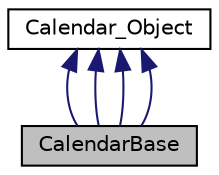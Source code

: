 digraph G
{
  edge [fontname="Helvetica",fontsize="10",labelfontname="Helvetica",labelfontsize="10"];
  node [fontname="Helvetica",fontsize="10",shape=record];
  Node1 [label="CalendarBase",height=0.2,width=0.4,color="black", fillcolor="grey75", style="filled" fontcolor="black"];
  Node2 -> Node1 [dir=back,color="midnightblue",fontsize="10",style="solid",fontname="Helvetica"];
  Node2 [label="Calendar_Object",height=0.2,width=0.4,color="black", fillcolor="white", style="filled",URL="$interfaceCalendar__Object.htm"];
  Node2 -> Node1 [dir=back,color="midnightblue",fontsize="10",style="solid",fontname="Helvetica"];
  Node2 -> Node1 [dir=back,color="midnightblue",fontsize="10",style="solid",fontname="Helvetica"];
  Node2 -> Node1 [dir=back,color="midnightblue",fontsize="10",style="solid",fontname="Helvetica"];
}
